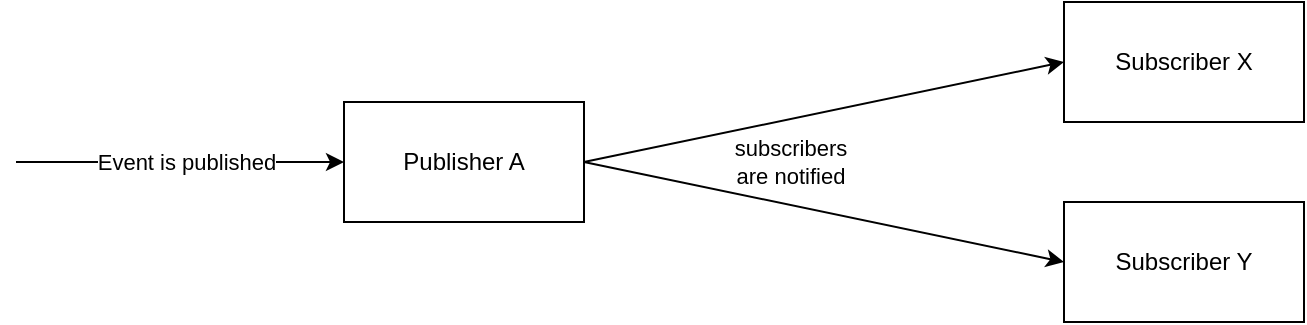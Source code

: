 <mxfile version="22.1.15" type="device" pages="2">
  <diagram name="Publisher" id="pykPzTGeYgyls1YwHT6t">
    <mxGraphModel dx="1189" dy="860" grid="1" gridSize="10" guides="1" tooltips="1" connect="1" arrows="1" fold="1" page="1" pageScale="1" pageWidth="827" pageHeight="1169" math="0" shadow="0">
      <root>
        <mxCell id="0" />
        <mxCell id="1" parent="0" />
        <mxCell id="uAUeaLzFImH_34pg3kAS-1" value="Publisher A" style="rounded=0;whiteSpace=wrap;html=1;" vertex="1" parent="1">
          <mxGeometry x="214" y="190" width="120" height="60" as="geometry" />
        </mxCell>
        <mxCell id="uAUeaLzFImH_34pg3kAS-2" value="" style="endArrow=classic;html=1;rounded=0;entryX=0;entryY=0.5;entryDx=0;entryDy=0;" edge="1" parent="1" target="uAUeaLzFImH_34pg3kAS-1">
          <mxGeometry width="50" height="50" relative="1" as="geometry">
            <mxPoint x="50" y="220" as="sourcePoint" />
            <mxPoint x="70" y="235" as="targetPoint" />
          </mxGeometry>
        </mxCell>
        <mxCell id="uAUeaLzFImH_34pg3kAS-3" value="Event is published" style="edgeLabel;html=1;align=center;verticalAlign=middle;resizable=0;points=[];" vertex="1" connectable="0" parent="uAUeaLzFImH_34pg3kAS-2">
          <mxGeometry x="0.291" y="-2" relative="1" as="geometry">
            <mxPoint x="-21" y="-2" as="offset" />
          </mxGeometry>
        </mxCell>
        <mxCell id="uAUeaLzFImH_34pg3kAS-4" value="Subscriber X" style="rounded=0;whiteSpace=wrap;html=1;" vertex="1" parent="1">
          <mxGeometry x="574" y="140" width="120" height="60" as="geometry" />
        </mxCell>
        <mxCell id="uAUeaLzFImH_34pg3kAS-5" value="Subscriber Y" style="rounded=0;whiteSpace=wrap;html=1;" vertex="1" parent="1">
          <mxGeometry x="574" y="240" width="120" height="60" as="geometry" />
        </mxCell>
        <mxCell id="uAUeaLzFImH_34pg3kAS-6" value="" style="endArrow=classic;html=1;rounded=0;entryX=0;entryY=0.5;entryDx=0;entryDy=0;exitX=1;exitY=0.5;exitDx=0;exitDy=0;" edge="1" parent="1" source="uAUeaLzFImH_34pg3kAS-1" target="uAUeaLzFImH_34pg3kAS-4">
          <mxGeometry width="50" height="50" relative="1" as="geometry">
            <mxPoint x="380" y="355" as="sourcePoint" />
            <mxPoint x="430" y="305" as="targetPoint" />
          </mxGeometry>
        </mxCell>
        <mxCell id="uAUeaLzFImH_34pg3kAS-7" value="subscribers &lt;br&gt;are notified" style="edgeLabel;html=1;align=center;verticalAlign=middle;resizable=0;points=[];" vertex="1" connectable="0" parent="uAUeaLzFImH_34pg3kAS-6">
          <mxGeometry x="-0.151" y="-5" relative="1" as="geometry">
            <mxPoint y="16" as="offset" />
          </mxGeometry>
        </mxCell>
        <mxCell id="uAUeaLzFImH_34pg3kAS-8" value="" style="endArrow=classic;html=1;rounded=0;entryX=0;entryY=0.5;entryDx=0;entryDy=0;exitX=1;exitY=0.5;exitDx=0;exitDy=0;" edge="1" parent="1" source="uAUeaLzFImH_34pg3kAS-1" target="uAUeaLzFImH_34pg3kAS-5">
          <mxGeometry width="50" height="50" relative="1" as="geometry">
            <mxPoint x="280" y="230" as="sourcePoint" />
            <mxPoint x="520" y="180" as="targetPoint" />
          </mxGeometry>
        </mxCell>
      </root>
    </mxGraphModel>
  </diagram>
  <diagram id="tbiw8j6D9IWUtOEinuja" name="Subscriber">
    <mxGraphModel dx="1189" dy="860" grid="1" gridSize="10" guides="1" tooltips="1" connect="1" arrows="1" fold="1" page="1" pageScale="1" pageWidth="827" pageHeight="1169" math="0" shadow="0">
      <root>
        <mxCell id="0" />
        <mxCell id="1" parent="0" />
        <mxCell id="gn0W32RtrdE5MUoJTbGu-1" value="Publisher A" style="rounded=0;whiteSpace=wrap;html=1;" vertex="1" parent="1">
          <mxGeometry x="174" y="200" width="120" height="60" as="geometry" />
        </mxCell>
        <mxCell id="gn0W32RtrdE5MUoJTbGu-2" value="Subscriber X" style="rounded=0;whiteSpace=wrap;html=1;" vertex="1" parent="1">
          <mxGeometry x="534" y="200" width="120" height="60" as="geometry" />
        </mxCell>
        <mxCell id="gn0W32RtrdE5MUoJTbGu-3" value="" style="endArrow=classic;html=1;rounded=0;entryX=1;entryY=0.5;entryDx=0;entryDy=0;exitX=0;exitY=0.5;exitDx=0;exitDy=0;" edge="1" parent="1" source="gn0W32RtrdE5MUoJTbGu-2" target="gn0W32RtrdE5MUoJTbGu-1">
          <mxGeometry width="50" height="50" relative="1" as="geometry">
            <mxPoint x="370" y="350" as="sourcePoint" />
            <mxPoint x="420" y="300" as="targetPoint" />
          </mxGeometry>
        </mxCell>
        <mxCell id="gn0W32RtrdE5MUoJTbGu-4" value="Subscriber Y" style="rounded=0;whiteSpace=wrap;html=1;" vertex="1" parent="1">
          <mxGeometry x="534" y="300" width="120" height="60" as="geometry" />
        </mxCell>
        <mxCell id="gn0W32RtrdE5MUoJTbGu-5" value="Publisher B" style="rounded=0;whiteSpace=wrap;html=1;" vertex="1" parent="1">
          <mxGeometry x="174" y="300" width="120" height="60" as="geometry" />
        </mxCell>
        <mxCell id="gn0W32RtrdE5MUoJTbGu-6" value="" style="endArrow=classic;html=1;rounded=0;entryX=1;entryY=0.5;entryDx=0;entryDy=0;exitX=0;exitY=0.5;exitDx=0;exitDy=0;" edge="1" parent="1" source="gn0W32RtrdE5MUoJTbGu-4" target="gn0W32RtrdE5MUoJTbGu-1">
          <mxGeometry width="50" height="50" relative="1" as="geometry">
            <mxPoint x="540" y="240" as="sourcePoint" />
            <mxPoint x="240" y="240" as="targetPoint" />
          </mxGeometry>
        </mxCell>
        <mxCell id="gn0W32RtrdE5MUoJTbGu-7" value="subscribe to publisher" style="edgeLabel;html=1;align=center;verticalAlign=middle;resizable=0;points=[];" vertex="1" connectable="0" parent="gn0W32RtrdE5MUoJTbGu-6">
          <mxGeometry x="0.12" y="-1" relative="1" as="geometry">
            <mxPoint as="offset" />
          </mxGeometry>
        </mxCell>
        <mxCell id="gn0W32RtrdE5MUoJTbGu-8" value="" style="endArrow=classic;html=1;rounded=0;entryX=1;entryY=0.5;entryDx=0;entryDy=0;exitX=0;exitY=0.5;exitDx=0;exitDy=0;" edge="1" parent="1" source="gn0W32RtrdE5MUoJTbGu-4" target="gn0W32RtrdE5MUoJTbGu-5">
          <mxGeometry width="50" height="50" relative="1" as="geometry">
            <mxPoint x="540" y="240" as="sourcePoint" />
            <mxPoint x="240" y="240" as="targetPoint" />
          </mxGeometry>
        </mxCell>
      </root>
    </mxGraphModel>
  </diagram>
</mxfile>
